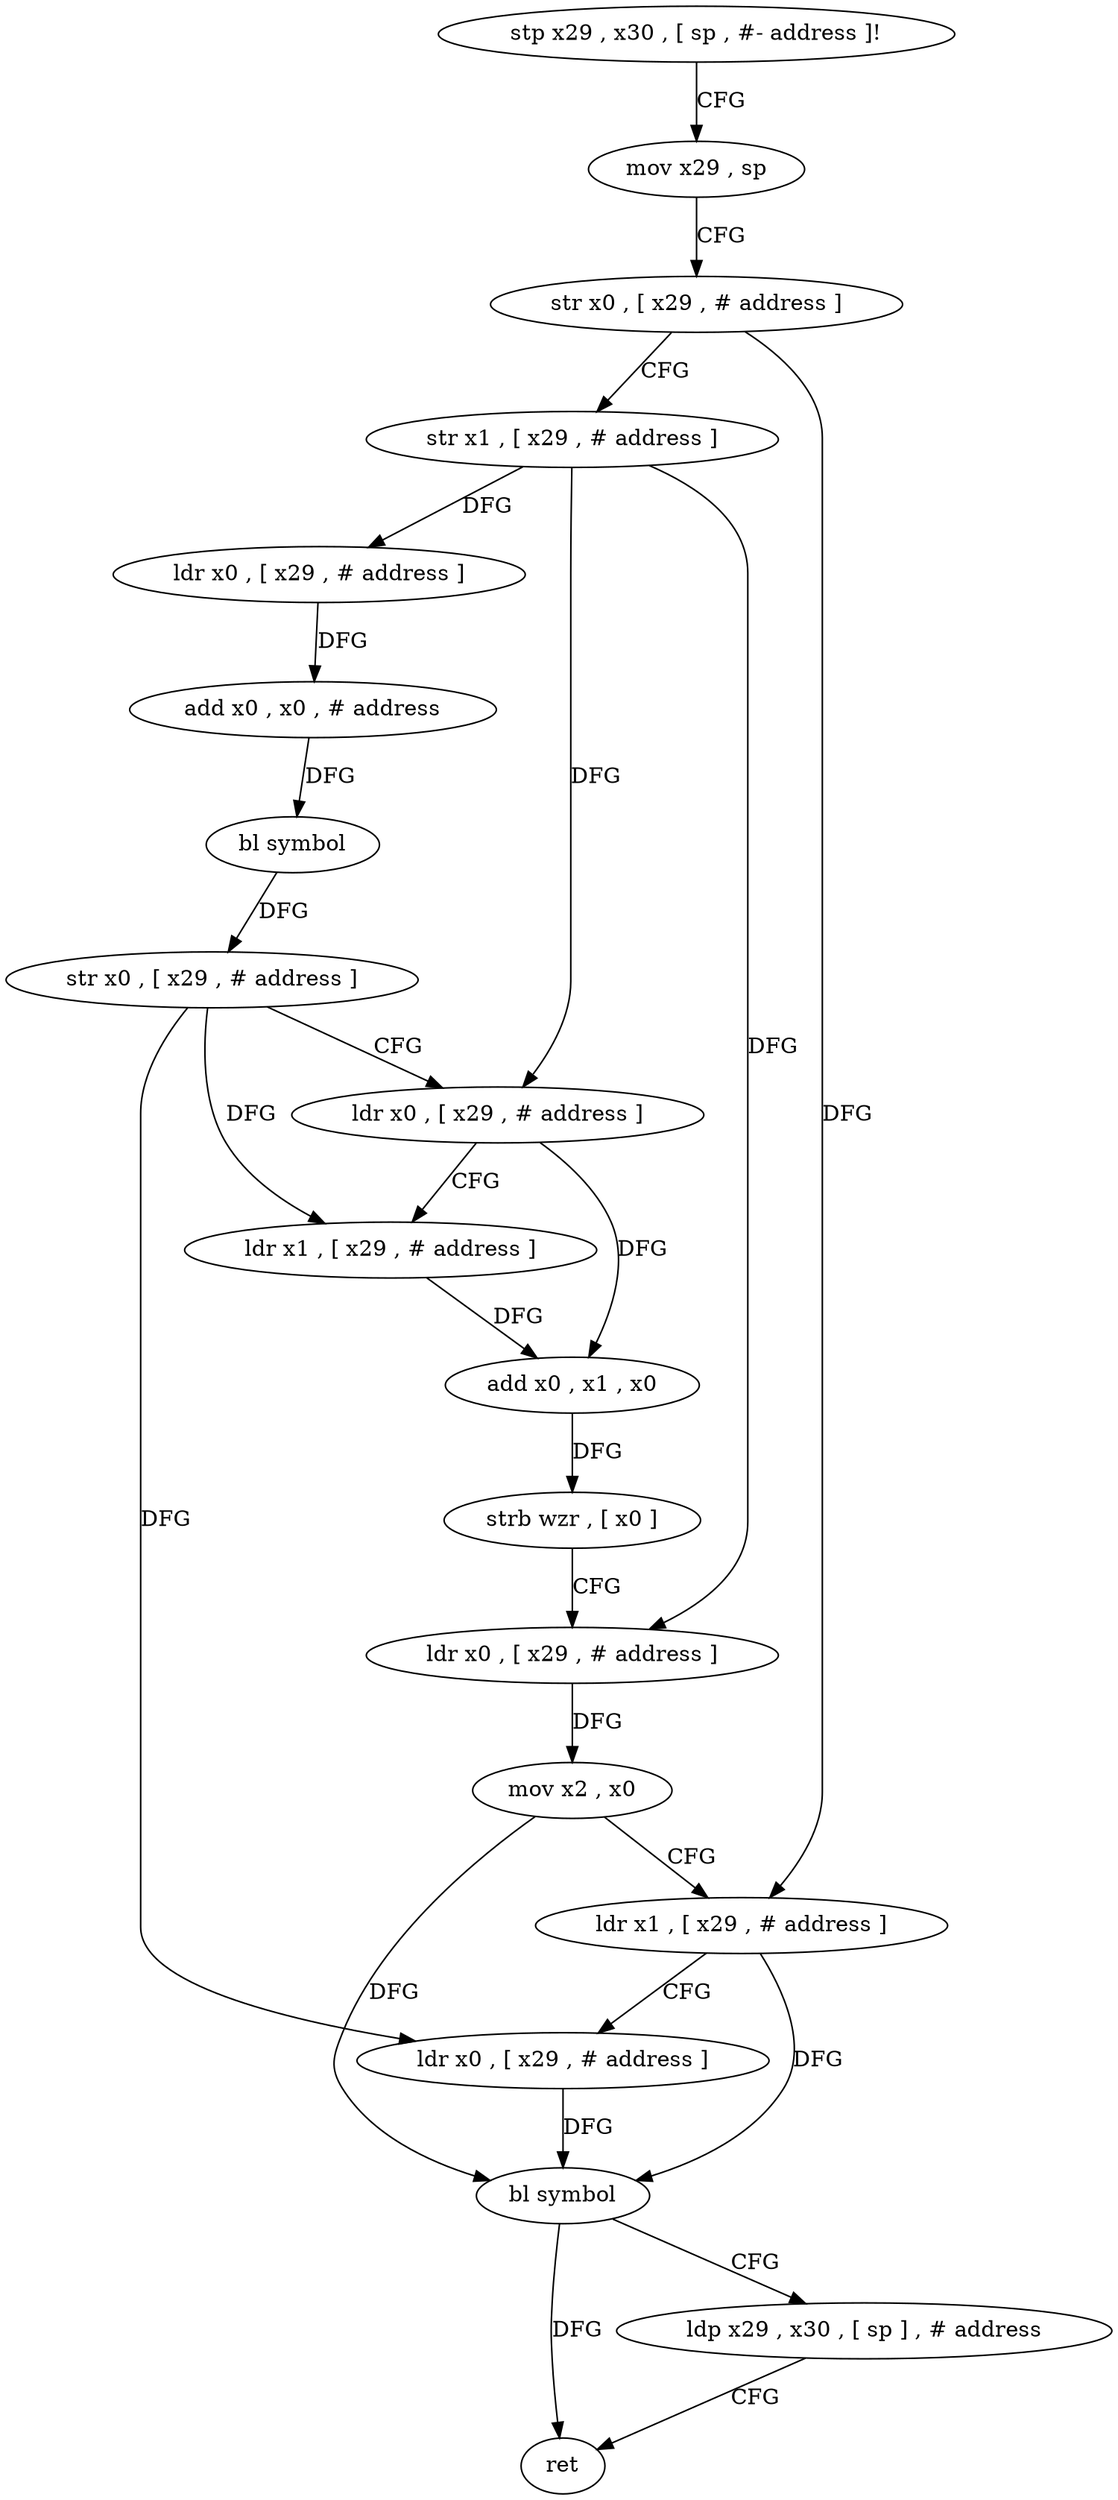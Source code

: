 digraph "func" {
"4489940" [label = "stp x29 , x30 , [ sp , #- address ]!" ]
"4489944" [label = "mov x29 , sp" ]
"4489948" [label = "str x0 , [ x29 , # address ]" ]
"4489952" [label = "str x1 , [ x29 , # address ]" ]
"4489956" [label = "ldr x0 , [ x29 , # address ]" ]
"4489960" [label = "add x0 , x0 , # address" ]
"4489964" [label = "bl symbol" ]
"4489968" [label = "str x0 , [ x29 , # address ]" ]
"4489972" [label = "ldr x0 , [ x29 , # address ]" ]
"4489976" [label = "ldr x1 , [ x29 , # address ]" ]
"4489980" [label = "add x0 , x1 , x0" ]
"4489984" [label = "strb wzr , [ x0 ]" ]
"4489988" [label = "ldr x0 , [ x29 , # address ]" ]
"4489992" [label = "mov x2 , x0" ]
"4489996" [label = "ldr x1 , [ x29 , # address ]" ]
"4490000" [label = "ldr x0 , [ x29 , # address ]" ]
"4490004" [label = "bl symbol" ]
"4490008" [label = "ldp x29 , x30 , [ sp ] , # address" ]
"4490012" [label = "ret" ]
"4489940" -> "4489944" [ label = "CFG" ]
"4489944" -> "4489948" [ label = "CFG" ]
"4489948" -> "4489952" [ label = "CFG" ]
"4489948" -> "4489996" [ label = "DFG" ]
"4489952" -> "4489956" [ label = "DFG" ]
"4489952" -> "4489972" [ label = "DFG" ]
"4489952" -> "4489988" [ label = "DFG" ]
"4489956" -> "4489960" [ label = "DFG" ]
"4489960" -> "4489964" [ label = "DFG" ]
"4489964" -> "4489968" [ label = "DFG" ]
"4489968" -> "4489972" [ label = "CFG" ]
"4489968" -> "4489976" [ label = "DFG" ]
"4489968" -> "4490000" [ label = "DFG" ]
"4489972" -> "4489976" [ label = "CFG" ]
"4489972" -> "4489980" [ label = "DFG" ]
"4489976" -> "4489980" [ label = "DFG" ]
"4489980" -> "4489984" [ label = "DFG" ]
"4489984" -> "4489988" [ label = "CFG" ]
"4489988" -> "4489992" [ label = "DFG" ]
"4489992" -> "4489996" [ label = "CFG" ]
"4489992" -> "4490004" [ label = "DFG" ]
"4489996" -> "4490000" [ label = "CFG" ]
"4489996" -> "4490004" [ label = "DFG" ]
"4490000" -> "4490004" [ label = "DFG" ]
"4490004" -> "4490008" [ label = "CFG" ]
"4490004" -> "4490012" [ label = "DFG" ]
"4490008" -> "4490012" [ label = "CFG" ]
}
